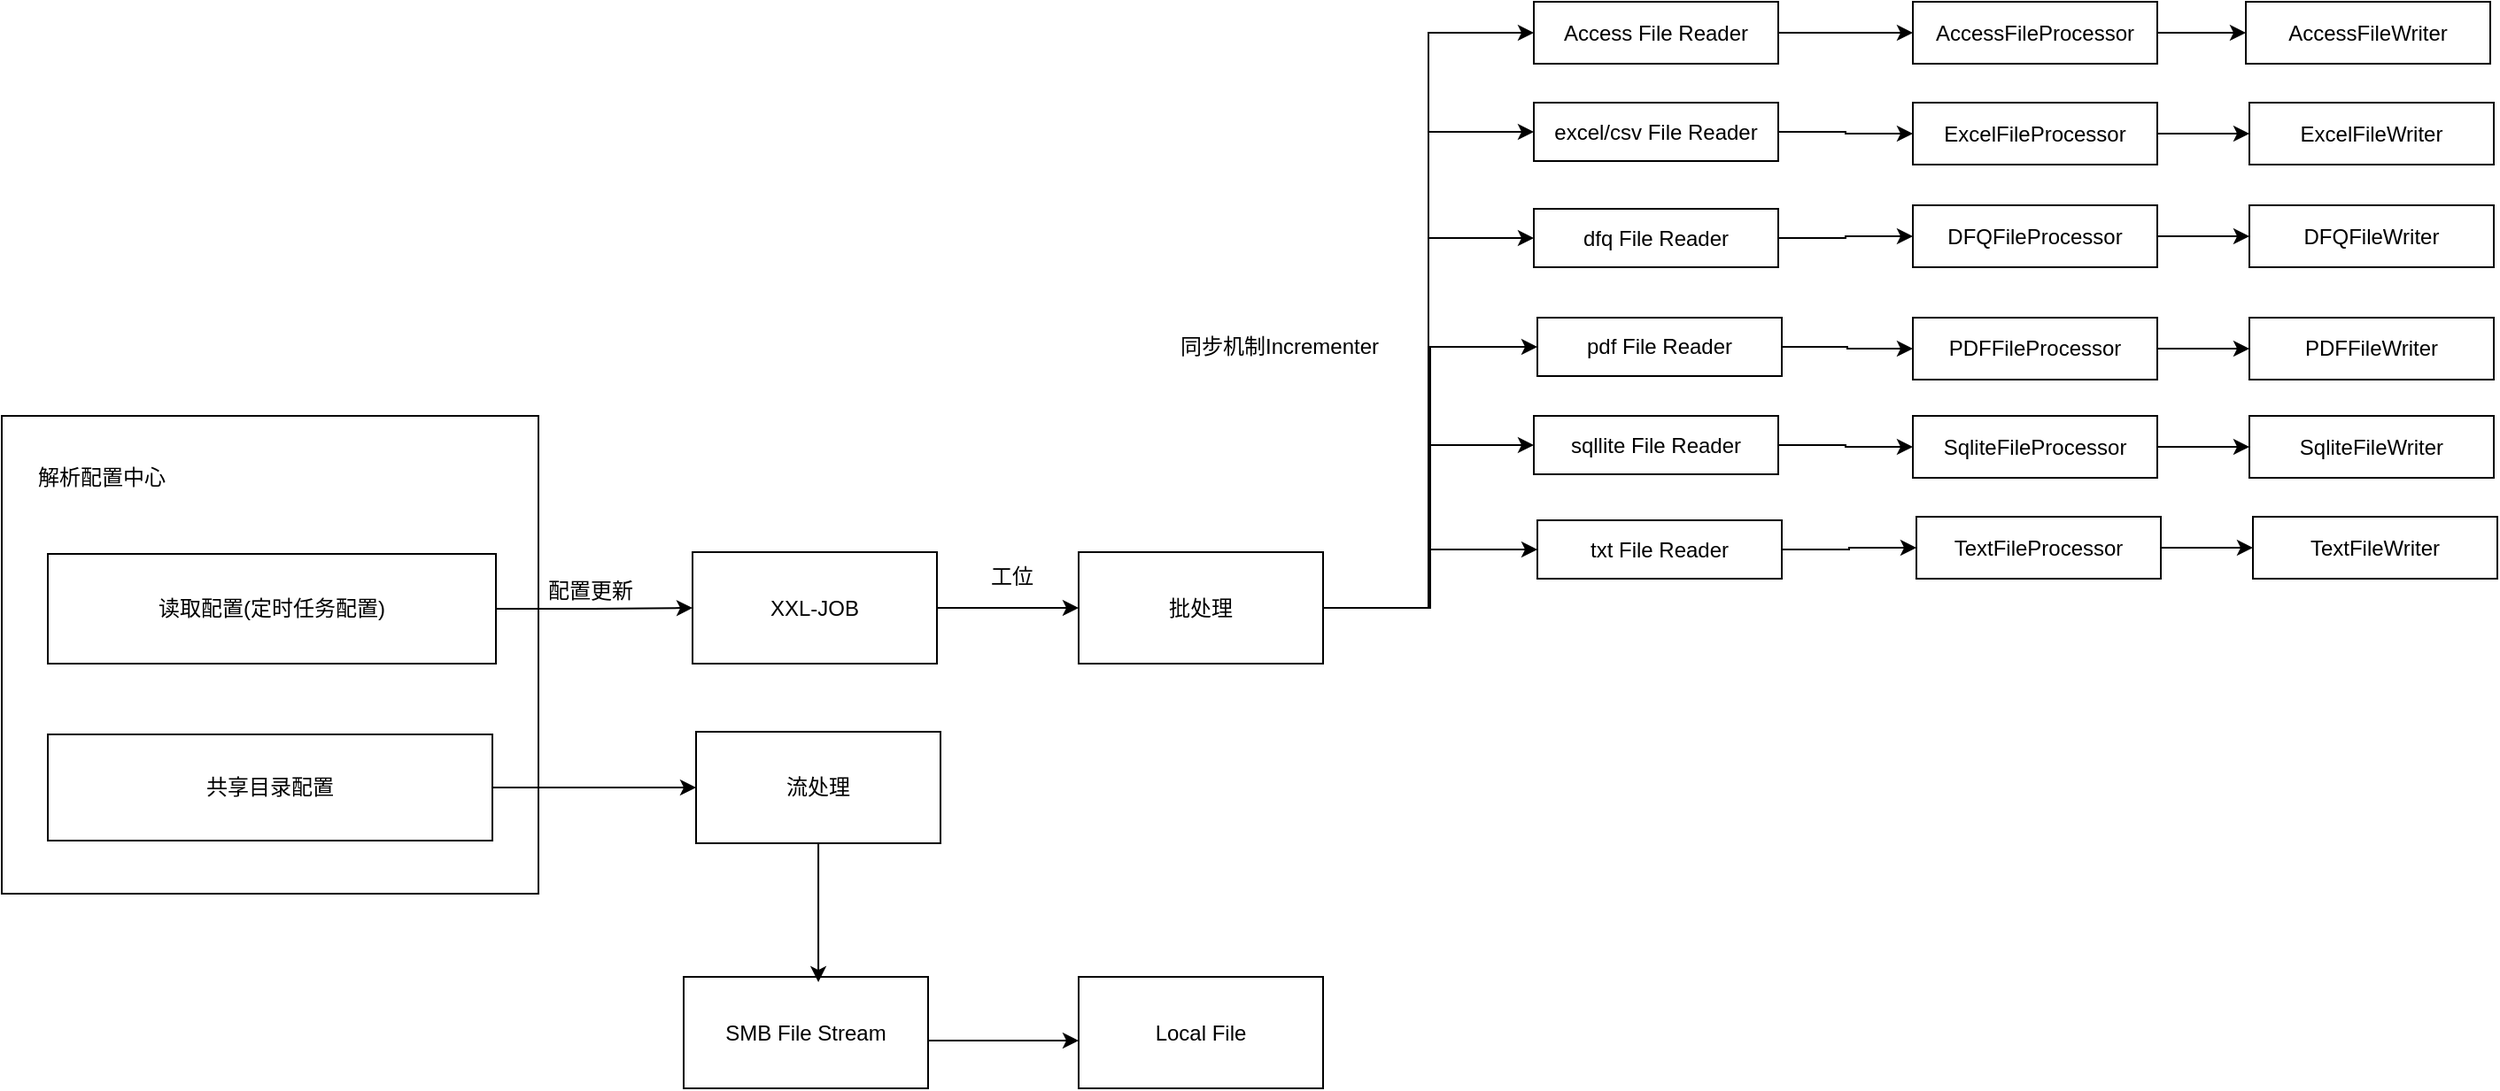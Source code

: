 <mxfile version="23.0.1" type="github">
  <diagram name="第 1 页" id="E18fr_xLtNIzuxxG0h2K">
    <mxGraphModel dx="1543" dy="759" grid="0" gridSize="10" guides="1" tooltips="1" connect="1" arrows="1" fold="1" page="0" pageScale="1" pageWidth="827" pageHeight="1169" math="0" shadow="0">
      <root>
        <mxCell id="0" />
        <mxCell id="1" parent="0" />
        <mxCell id="7quchR3Gx-VnwM5mNdl0-33" style="edgeStyle=orthogonalEdgeStyle;rounded=0;orthogonalLoop=1;jettySize=auto;html=1;" edge="1" parent="1" source="7quchR3Gx-VnwM5mNdl0-13" target="7quchR3Gx-VnwM5mNdl0-32">
          <mxGeometry relative="1" as="geometry">
            <Array as="points">
              <mxPoint x="559" y="783" />
              <mxPoint x="559" y="783" />
            </Array>
          </mxGeometry>
        </mxCell>
        <mxCell id="7quchR3Gx-VnwM5mNdl0-13" value="SMB File Stream" style="rounded=0;whiteSpace=wrap;html=1;" vertex="1" parent="1">
          <mxGeometry x="368" y="747" width="138" height="63" as="geometry" />
        </mxCell>
        <mxCell id="7quchR3Gx-VnwM5mNdl0-20" value="" style="rounded=0;whiteSpace=wrap;html=1;" vertex="1" parent="1">
          <mxGeometry x="-17" y="430" width="303" height="270" as="geometry" />
        </mxCell>
        <mxCell id="7quchR3Gx-VnwM5mNdl0-21" value="解析配置中心" style="text;html=1;align=center;verticalAlign=middle;resizable=0;points=[];autosize=1;strokeColor=none;fillColor=none;" vertex="1" parent="1">
          <mxGeometry x="-6" y="452" width="90" height="26" as="geometry" />
        </mxCell>
        <mxCell id="7quchR3Gx-VnwM5mNdl0-25" style="edgeStyle=orthogonalEdgeStyle;rounded=0;orthogonalLoop=1;jettySize=auto;html=1;" edge="1" parent="1" source="7quchR3Gx-VnwM5mNdl0-22" target="7quchR3Gx-VnwM5mNdl0-24">
          <mxGeometry relative="1" as="geometry" />
        </mxCell>
        <mxCell id="7quchR3Gx-VnwM5mNdl0-22" value="读取配置(定时任务配置)" style="rounded=0;whiteSpace=wrap;html=1;" vertex="1" parent="1">
          <mxGeometry x="9" y="508" width="253" height="62" as="geometry" />
        </mxCell>
        <mxCell id="7quchR3Gx-VnwM5mNdl0-27" style="edgeStyle=orthogonalEdgeStyle;rounded=0;orthogonalLoop=1;jettySize=auto;html=1;" edge="1" parent="1" source="7quchR3Gx-VnwM5mNdl0-23" target="7quchR3Gx-VnwM5mNdl0-26">
          <mxGeometry relative="1" as="geometry" />
        </mxCell>
        <mxCell id="7quchR3Gx-VnwM5mNdl0-23" value="共享目录配置" style="rounded=0;whiteSpace=wrap;html=1;" vertex="1" parent="1">
          <mxGeometry x="9" y="610" width="251" height="60" as="geometry" />
        </mxCell>
        <mxCell id="7quchR3Gx-VnwM5mNdl0-36" style="edgeStyle=orthogonalEdgeStyle;rounded=0;orthogonalLoop=1;jettySize=auto;html=1;" edge="1" parent="1" source="7quchR3Gx-VnwM5mNdl0-24" target="7quchR3Gx-VnwM5mNdl0-34">
          <mxGeometry relative="1" as="geometry" />
        </mxCell>
        <mxCell id="7quchR3Gx-VnwM5mNdl0-24" value="XXL-JOB" style="rounded=0;whiteSpace=wrap;html=1;" vertex="1" parent="1">
          <mxGeometry x="373" y="507" width="138" height="63" as="geometry" />
        </mxCell>
        <mxCell id="7quchR3Gx-VnwM5mNdl0-26" value="流处理" style="rounded=0;whiteSpace=wrap;html=1;" vertex="1" parent="1">
          <mxGeometry x="375" y="608.5" width="138" height="63" as="geometry" />
        </mxCell>
        <mxCell id="7quchR3Gx-VnwM5mNdl0-28" style="edgeStyle=orthogonalEdgeStyle;rounded=0;orthogonalLoop=1;jettySize=auto;html=1;entryX=0.551;entryY=0.048;entryDx=0;entryDy=0;entryPerimeter=0;" edge="1" parent="1" source="7quchR3Gx-VnwM5mNdl0-26" target="7quchR3Gx-VnwM5mNdl0-13">
          <mxGeometry relative="1" as="geometry" />
        </mxCell>
        <mxCell id="7quchR3Gx-VnwM5mNdl0-32" value="Local File" style="rounded=0;whiteSpace=wrap;html=1;" vertex="1" parent="1">
          <mxGeometry x="591" y="747" width="138" height="63" as="geometry" />
        </mxCell>
        <mxCell id="7quchR3Gx-VnwM5mNdl0-39" style="edgeStyle=orthogonalEdgeStyle;rounded=0;orthogonalLoop=1;jettySize=auto;html=1;entryX=0;entryY=0.5;entryDx=0;entryDy=0;" edge="1" parent="1" source="7quchR3Gx-VnwM5mNdl0-34" target="7quchR3Gx-VnwM5mNdl0-38">
          <mxGeometry relative="1" as="geometry" />
        </mxCell>
        <mxCell id="7quchR3Gx-VnwM5mNdl0-43" style="edgeStyle=orthogonalEdgeStyle;rounded=0;orthogonalLoop=1;jettySize=auto;html=1;entryX=0;entryY=0.5;entryDx=0;entryDy=0;" edge="1" parent="1" source="7quchR3Gx-VnwM5mNdl0-34" target="7quchR3Gx-VnwM5mNdl0-41">
          <mxGeometry relative="1" as="geometry" />
        </mxCell>
        <mxCell id="7quchR3Gx-VnwM5mNdl0-50" style="edgeStyle=orthogonalEdgeStyle;rounded=0;orthogonalLoop=1;jettySize=auto;html=1;entryX=0;entryY=0.5;entryDx=0;entryDy=0;" edge="1" parent="1" source="7quchR3Gx-VnwM5mNdl0-34" target="7quchR3Gx-VnwM5mNdl0-44">
          <mxGeometry relative="1" as="geometry" />
        </mxCell>
        <mxCell id="7quchR3Gx-VnwM5mNdl0-53" style="edgeStyle=orthogonalEdgeStyle;rounded=0;orthogonalLoop=1;jettySize=auto;html=1;entryX=0;entryY=0.5;entryDx=0;entryDy=0;" edge="1" parent="1" source="7quchR3Gx-VnwM5mNdl0-34" target="7quchR3Gx-VnwM5mNdl0-46">
          <mxGeometry relative="1" as="geometry" />
        </mxCell>
        <mxCell id="7quchR3Gx-VnwM5mNdl0-54" style="edgeStyle=orthogonalEdgeStyle;rounded=0;orthogonalLoop=1;jettySize=auto;html=1;entryX=0;entryY=0.5;entryDx=0;entryDy=0;" edge="1" parent="1" source="7quchR3Gx-VnwM5mNdl0-34" target="7quchR3Gx-VnwM5mNdl0-47">
          <mxGeometry relative="1" as="geometry" />
        </mxCell>
        <mxCell id="7quchR3Gx-VnwM5mNdl0-55" style="edgeStyle=orthogonalEdgeStyle;rounded=0;orthogonalLoop=1;jettySize=auto;html=1;" edge="1" parent="1" source="7quchR3Gx-VnwM5mNdl0-34" target="7quchR3Gx-VnwM5mNdl0-48">
          <mxGeometry relative="1" as="geometry" />
        </mxCell>
        <mxCell id="7quchR3Gx-VnwM5mNdl0-34" value="批处理" style="rounded=0;whiteSpace=wrap;html=1;" vertex="1" parent="1">
          <mxGeometry x="591" y="507" width="138" height="63" as="geometry" />
        </mxCell>
        <mxCell id="7quchR3Gx-VnwM5mNdl0-64" style="edgeStyle=orthogonalEdgeStyle;rounded=0;orthogonalLoop=1;jettySize=auto;html=1;" edge="1" parent="1" source="7quchR3Gx-VnwM5mNdl0-38" target="7quchR3Gx-VnwM5mNdl0-58">
          <mxGeometry relative="1" as="geometry" />
        </mxCell>
        <mxCell id="7quchR3Gx-VnwM5mNdl0-38" value="Access File Reader" style="rounded=0;whiteSpace=wrap;html=1;" vertex="1" parent="1">
          <mxGeometry x="848" y="196" width="138" height="35" as="geometry" />
        </mxCell>
        <mxCell id="7quchR3Gx-VnwM5mNdl0-40" value="配置更新" style="text;html=1;align=center;verticalAlign=middle;resizable=0;points=[];autosize=1;strokeColor=none;fillColor=none;" vertex="1" parent="1">
          <mxGeometry x="282" y="516" width="66" height="26" as="geometry" />
        </mxCell>
        <mxCell id="7quchR3Gx-VnwM5mNdl0-65" style="edgeStyle=orthogonalEdgeStyle;rounded=0;orthogonalLoop=1;jettySize=auto;html=1;" edge="1" parent="1" source="7quchR3Gx-VnwM5mNdl0-41" target="7quchR3Gx-VnwM5mNdl0-59">
          <mxGeometry relative="1" as="geometry" />
        </mxCell>
        <mxCell id="7quchR3Gx-VnwM5mNdl0-41" value="excel/csv File Reader" style="rounded=0;whiteSpace=wrap;html=1;" vertex="1" parent="1">
          <mxGeometry x="848" y="253" width="138" height="33" as="geometry" />
        </mxCell>
        <mxCell id="7quchR3Gx-VnwM5mNdl0-66" style="edgeStyle=orthogonalEdgeStyle;rounded=0;orthogonalLoop=1;jettySize=auto;html=1;" edge="1" parent="1" source="7quchR3Gx-VnwM5mNdl0-44" target="7quchR3Gx-VnwM5mNdl0-60">
          <mxGeometry relative="1" as="geometry" />
        </mxCell>
        <mxCell id="7quchR3Gx-VnwM5mNdl0-44" value="dfq File Reader" style="rounded=0;whiteSpace=wrap;html=1;" vertex="1" parent="1">
          <mxGeometry x="848" y="313" width="138" height="33" as="geometry" />
        </mxCell>
        <mxCell id="7quchR3Gx-VnwM5mNdl0-67" style="edgeStyle=orthogonalEdgeStyle;rounded=0;orthogonalLoop=1;jettySize=auto;html=1;" edge="1" parent="1" source="7quchR3Gx-VnwM5mNdl0-46" target="7quchR3Gx-VnwM5mNdl0-61">
          <mxGeometry relative="1" as="geometry" />
        </mxCell>
        <mxCell id="7quchR3Gx-VnwM5mNdl0-46" value="pdf File Reader" style="rounded=0;whiteSpace=wrap;html=1;" vertex="1" parent="1">
          <mxGeometry x="850" y="374.5" width="138" height="33" as="geometry" />
        </mxCell>
        <mxCell id="7quchR3Gx-VnwM5mNdl0-68" style="edgeStyle=orthogonalEdgeStyle;rounded=0;orthogonalLoop=1;jettySize=auto;html=1;" edge="1" parent="1" source="7quchR3Gx-VnwM5mNdl0-47" target="7quchR3Gx-VnwM5mNdl0-62">
          <mxGeometry relative="1" as="geometry" />
        </mxCell>
        <mxCell id="7quchR3Gx-VnwM5mNdl0-47" value="sqllite File Reader" style="rounded=0;whiteSpace=wrap;html=1;" vertex="1" parent="1">
          <mxGeometry x="848" y="430" width="138" height="33" as="geometry" />
        </mxCell>
        <mxCell id="7quchR3Gx-VnwM5mNdl0-70" style="edgeStyle=orthogonalEdgeStyle;rounded=0;orthogonalLoop=1;jettySize=auto;html=1;" edge="1" parent="1" source="7quchR3Gx-VnwM5mNdl0-48" target="7quchR3Gx-VnwM5mNdl0-63">
          <mxGeometry relative="1" as="geometry" />
        </mxCell>
        <mxCell id="7quchR3Gx-VnwM5mNdl0-48" value="txt File Reader" style="rounded=0;whiteSpace=wrap;html=1;" vertex="1" parent="1">
          <mxGeometry x="850" y="489" width="138" height="33" as="geometry" />
        </mxCell>
        <mxCell id="7quchR3Gx-VnwM5mNdl0-52" value="同步机制Incrementer" style="text;html=1;align=center;verticalAlign=middle;resizable=0;points=[];autosize=1;strokeColor=none;fillColor=none;" vertex="1" parent="1">
          <mxGeometry x="639" y="378" width="130" height="26" as="geometry" />
        </mxCell>
        <mxCell id="7quchR3Gx-VnwM5mNdl0-83" style="edgeStyle=orthogonalEdgeStyle;rounded=0;orthogonalLoop=1;jettySize=auto;html=1;" edge="1" parent="1" source="7quchR3Gx-VnwM5mNdl0-58" target="7quchR3Gx-VnwM5mNdl0-71">
          <mxGeometry relative="1" as="geometry" />
        </mxCell>
        <mxCell id="7quchR3Gx-VnwM5mNdl0-58" value="AccessFileProcessor" style="rounded=0;whiteSpace=wrap;html=1;" vertex="1" parent="1">
          <mxGeometry x="1062" y="196" width="138" height="35" as="geometry" />
        </mxCell>
        <mxCell id="7quchR3Gx-VnwM5mNdl0-84" style="edgeStyle=orthogonalEdgeStyle;rounded=0;orthogonalLoop=1;jettySize=auto;html=1;" edge="1" parent="1" source="7quchR3Gx-VnwM5mNdl0-59" target="7quchR3Gx-VnwM5mNdl0-78">
          <mxGeometry relative="1" as="geometry" />
        </mxCell>
        <mxCell id="7quchR3Gx-VnwM5mNdl0-59" value="ExcelFileProcessor" style="rounded=0;whiteSpace=wrap;html=1;" vertex="1" parent="1">
          <mxGeometry x="1062" y="253" width="138" height="35" as="geometry" />
        </mxCell>
        <mxCell id="7quchR3Gx-VnwM5mNdl0-85" style="edgeStyle=orthogonalEdgeStyle;rounded=0;orthogonalLoop=1;jettySize=auto;html=1;" edge="1" parent="1" source="7quchR3Gx-VnwM5mNdl0-60" target="7quchR3Gx-VnwM5mNdl0-79">
          <mxGeometry relative="1" as="geometry" />
        </mxCell>
        <mxCell id="7quchR3Gx-VnwM5mNdl0-60" value="DFQFileProcessor" style="rounded=0;whiteSpace=wrap;html=1;" vertex="1" parent="1">
          <mxGeometry x="1062" y="311" width="138" height="35" as="geometry" />
        </mxCell>
        <mxCell id="7quchR3Gx-VnwM5mNdl0-86" style="edgeStyle=orthogonalEdgeStyle;rounded=0;orthogonalLoop=1;jettySize=auto;html=1;" edge="1" parent="1" source="7quchR3Gx-VnwM5mNdl0-61" target="7quchR3Gx-VnwM5mNdl0-80">
          <mxGeometry relative="1" as="geometry" />
        </mxCell>
        <mxCell id="7quchR3Gx-VnwM5mNdl0-61" value="PDFFileProcessor" style="rounded=0;whiteSpace=wrap;html=1;" vertex="1" parent="1">
          <mxGeometry x="1062" y="374.5" width="138" height="35" as="geometry" />
        </mxCell>
        <mxCell id="7quchR3Gx-VnwM5mNdl0-87" style="edgeStyle=orthogonalEdgeStyle;rounded=0;orthogonalLoop=1;jettySize=auto;html=1;" edge="1" parent="1" source="7quchR3Gx-VnwM5mNdl0-62" target="7quchR3Gx-VnwM5mNdl0-81">
          <mxGeometry relative="1" as="geometry" />
        </mxCell>
        <mxCell id="7quchR3Gx-VnwM5mNdl0-62" value="SqliteFileProcessor" style="rounded=0;whiteSpace=wrap;html=1;" vertex="1" parent="1">
          <mxGeometry x="1062" y="430" width="138" height="35" as="geometry" />
        </mxCell>
        <mxCell id="7quchR3Gx-VnwM5mNdl0-88" style="edgeStyle=orthogonalEdgeStyle;rounded=0;orthogonalLoop=1;jettySize=auto;html=1;" edge="1" parent="1" source="7quchR3Gx-VnwM5mNdl0-63" target="7quchR3Gx-VnwM5mNdl0-82">
          <mxGeometry relative="1" as="geometry" />
        </mxCell>
        <mxCell id="7quchR3Gx-VnwM5mNdl0-63" value="TextFileProcessor" style="rounded=0;whiteSpace=wrap;html=1;" vertex="1" parent="1">
          <mxGeometry x="1064" y="487" width="138" height="35" as="geometry" />
        </mxCell>
        <mxCell id="7quchR3Gx-VnwM5mNdl0-71" value="AccessFileWriter" style="rounded=0;whiteSpace=wrap;html=1;" vertex="1" parent="1">
          <mxGeometry x="1250" y="196" width="138" height="35" as="geometry" />
        </mxCell>
        <mxCell id="7quchR3Gx-VnwM5mNdl0-78" value="ExcelFileWriter" style="rounded=0;whiteSpace=wrap;html=1;" vertex="1" parent="1">
          <mxGeometry x="1252" y="253" width="138" height="35" as="geometry" />
        </mxCell>
        <mxCell id="7quchR3Gx-VnwM5mNdl0-79" value="DFQFileWriter" style="rounded=0;whiteSpace=wrap;html=1;" vertex="1" parent="1">
          <mxGeometry x="1252" y="311" width="138" height="35" as="geometry" />
        </mxCell>
        <mxCell id="7quchR3Gx-VnwM5mNdl0-80" value="PDFFileWriter" style="rounded=0;whiteSpace=wrap;html=1;" vertex="1" parent="1">
          <mxGeometry x="1252" y="374.5" width="138" height="35" as="geometry" />
        </mxCell>
        <mxCell id="7quchR3Gx-VnwM5mNdl0-81" value="SqliteFileWriter" style="rounded=0;whiteSpace=wrap;html=1;" vertex="1" parent="1">
          <mxGeometry x="1252" y="430" width="138" height="35" as="geometry" />
        </mxCell>
        <mxCell id="7quchR3Gx-VnwM5mNdl0-82" value="TextFileWriter" style="rounded=0;whiteSpace=wrap;html=1;" vertex="1" parent="1">
          <mxGeometry x="1254" y="487" width="138" height="35" as="geometry" />
        </mxCell>
        <mxCell id="7quchR3Gx-VnwM5mNdl0-92" value="工位" style="text;html=1;align=center;verticalAlign=middle;resizable=0;points=[];autosize=1;strokeColor=none;fillColor=none;" vertex="1" parent="1">
          <mxGeometry x="532" y="508" width="42" height="26" as="geometry" />
        </mxCell>
      </root>
    </mxGraphModel>
  </diagram>
</mxfile>
